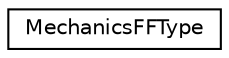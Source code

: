 digraph "Graphical Class Hierarchy"
{
 // INTERACTIVE_SVG=YES
  edge [fontname="Helvetica",fontsize="10",labelfontname="Helvetica",labelfontsize="10"];
  node [fontname="Helvetica",fontsize="10",shape=record];
  rankdir="LR";
  Node0 [label="MechanicsFFType",height=0.2,width=0.4,color="black", fillcolor="white", style="filled",URL="$structMechanicsFFType.html",tooltip="Struct to hold the ForceField types. "];
}
